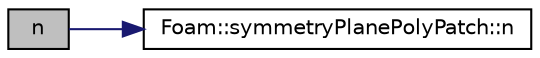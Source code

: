 digraph "n"
{
  bgcolor="transparent";
  edge [fontname="Helvetica",fontsize="10",labelfontname="Helvetica",labelfontsize="10"];
  node [fontname="Helvetica",fontsize="10",shape=record];
  rankdir="LR";
  Node1 [label="n",height=0.2,width=0.4,color="black", fillcolor="grey75", style="filled", fontcolor="black"];
  Node1 -> Node2 [color="midnightblue",fontsize="10",style="solid",fontname="Helvetica"];
  Node2 [label="Foam::symmetryPlanePolyPatch::n",height=0.2,width=0.4,color="black",URL="$a02621.html#ad589fdd78ce0a901d54a985763268642",tooltip="Return symmetry plane normal. "];
}

